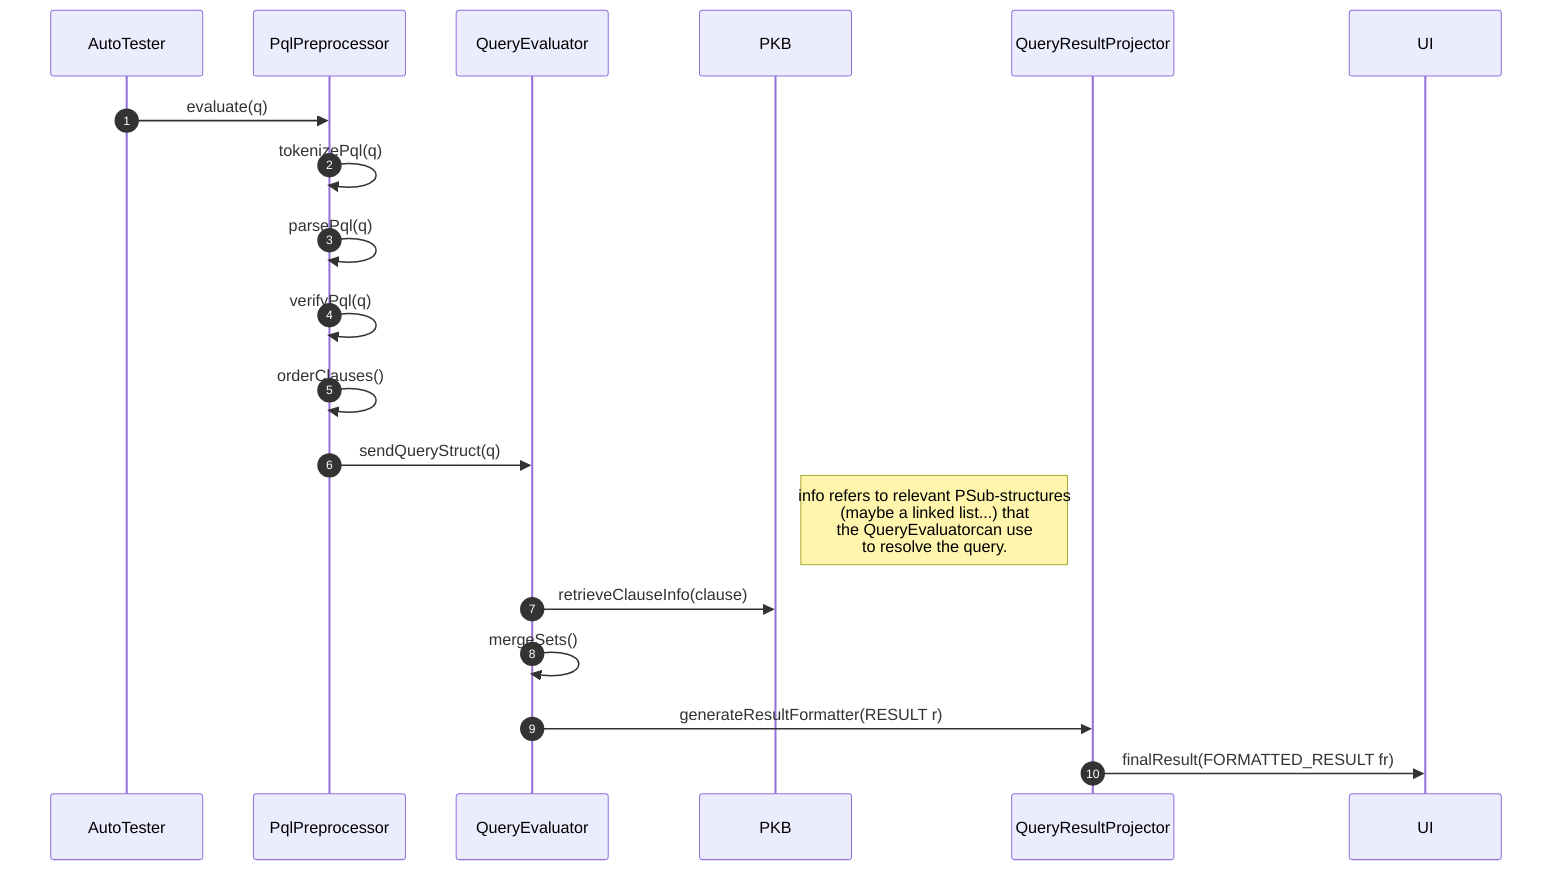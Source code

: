 sequenceDiagram
    autonumber
    participant AutoTester
    participant PqlPreprocessor
    participant QueryEvaluator
    participant PKB
    participant QueryResultProjector
    participant UI

    %% This sd is for per query (PQL statement) basis. 
    AutoTester ->> PqlPreprocessor: evaluate(q)
    PqlPreprocessor->>PqlPreprocessor: tokenizePql(q)
    PqlPreprocessor->>PqlPreprocessor: parsePql(q)
    PqlPreprocessor->>PqlPreprocessor: verifyPql(q)
    PqlPreprocessor->>PqlPreprocessor: orderClauses()
    PqlPreprocessor->>QueryEvaluator: sendQueryStruct(q)
    
    %% Refer to query_evaluation_pkb.mmd
    note right of PKB: info refers to relevant PSub-structures <br/> (maybe a linked list...) that <br/> the QueryEvaluatorcan use <br/> to resolve the query.
    QueryEvaluator->>PKB: retrieveClauseInfo(clause) 
    
    %% MergeSets() represents union, intersect, join between the different clauses results. 
    QueryEvaluator ->>QueryEvaluator:mergeSets() 
    QueryEvaluator ->>QueryResultProjector: generateResultFormatter(RESULT r)
    QueryResultProjector ->> UI: finalResult(FORMATTED_RESULT fr)